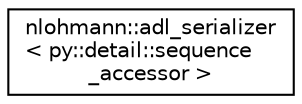 digraph "Graphical Class Hierarchy"
{
 // LATEX_PDF_SIZE
  edge [fontname="Helvetica",fontsize="10",labelfontname="Helvetica",labelfontsize="10"];
  node [fontname="Helvetica",fontsize="10",shape=record];
  rankdir="LR";
  Node0 [label="nlohmann::adl_serializer\l\< py::detail::sequence\l_accessor \>",height=0.2,width=0.4,color="black", fillcolor="white", style="filled",URL="$structnlohmann_1_1adl__serializer_3_01py_1_1detail_1_1sequence__accessor_01_4.html",tooltip=" "];
}
